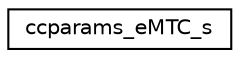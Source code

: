 digraph "Graphical Class Hierarchy"
{
 // LATEX_PDF_SIZE
  edge [fontname="Helvetica",fontsize="10",labelfontname="Helvetica",labelfontsize="10"];
  node [fontname="Helvetica",fontsize="10",shape=record];
  rankdir="LR";
  Node0 [label="ccparams_eMTC_s",height=0.2,width=0.4,color="black", fillcolor="white", style="filled",URL="$structccparams__eMTC__s.html",tooltip=" "];
}
